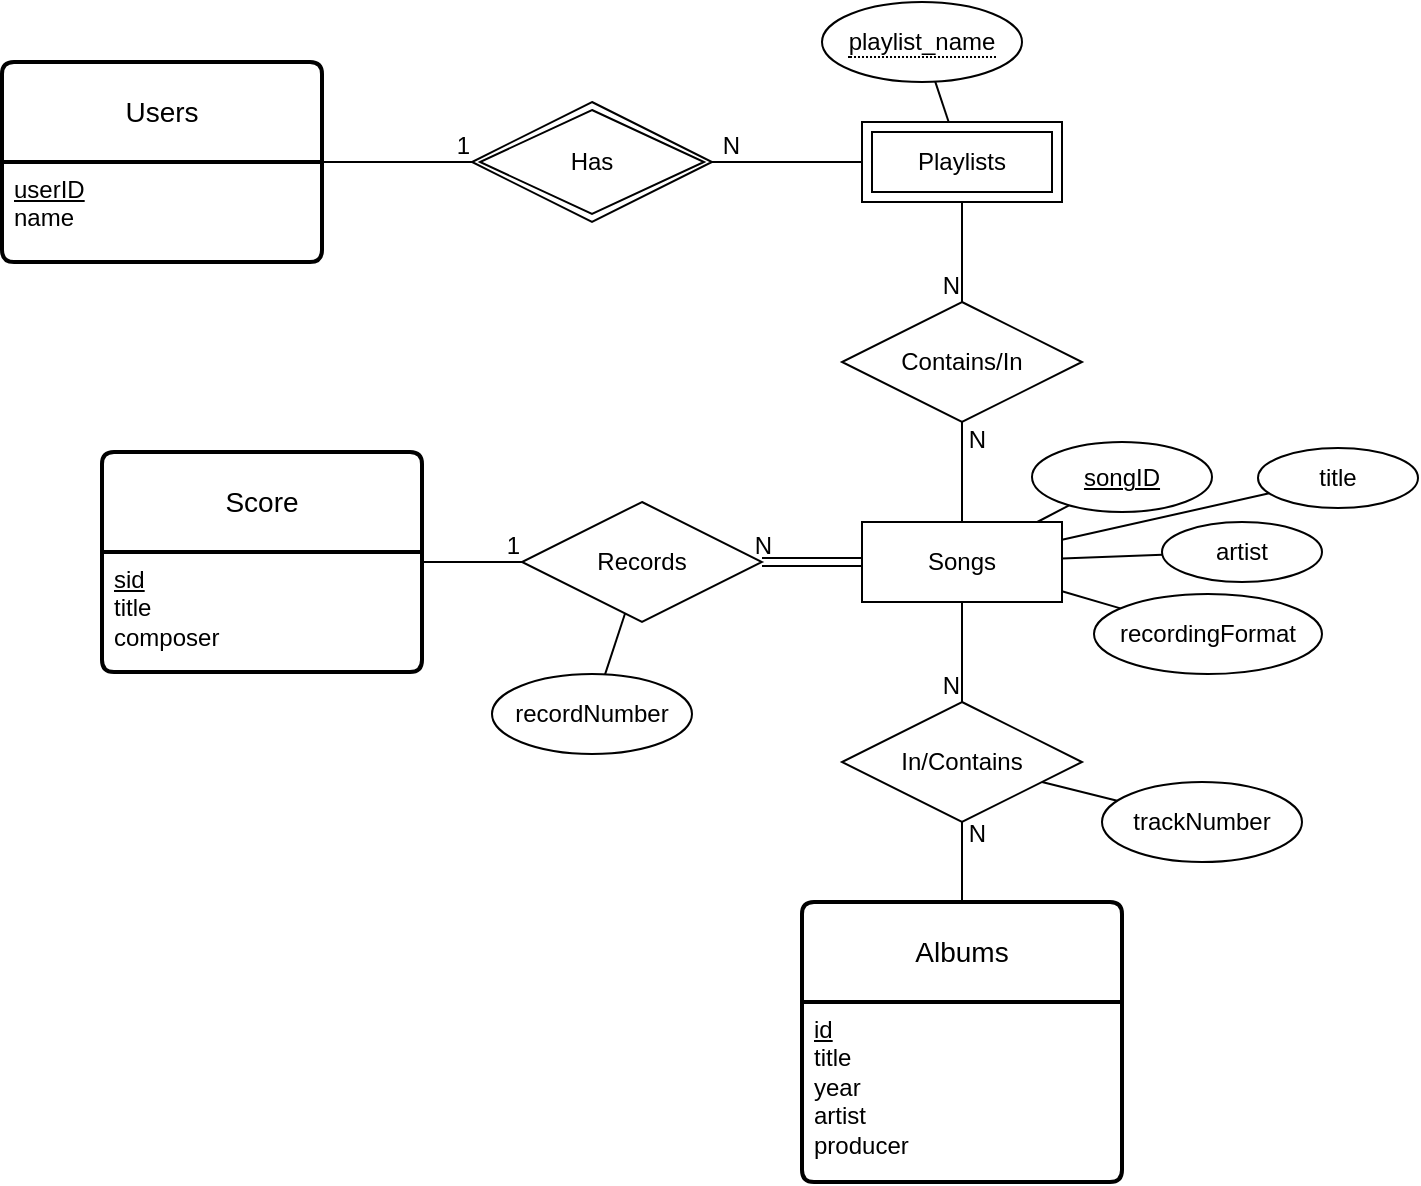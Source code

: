 <mxfile version="24.7.16">
  <diagram id="R2lEEEUBdFMjLlhIrx00" name="Page-1">
    <mxGraphModel dx="1430" dy="763" grid="1" gridSize="10" guides="1" tooltips="1" connect="1" arrows="1" fold="1" page="1" pageScale="1" pageWidth="850" pageHeight="1100" math="0" shadow="0" extFonts="Permanent Marker^https://fonts.googleapis.com/css?family=Permanent+Marker">
      <root>
        <mxCell id="0" />
        <mxCell id="1" parent="0" />
        <mxCell id="qyiHwhnmvaVgnSu1IiFc-1" value="Albums" style="swimlane;childLayout=stackLayout;horizontal=1;startSize=50;horizontalStack=0;rounded=1;fontSize=14;fontStyle=0;strokeWidth=2;resizeParent=0;resizeLast=1;shadow=0;dashed=0;align=center;arcSize=4;whiteSpace=wrap;html=1;" parent="1" vertex="1">
          <mxGeometry x="470" y="500" width="160" height="140" as="geometry">
            <mxRectangle x="100" y="280" width="110" height="50" as="alternateBounds" />
          </mxGeometry>
        </mxCell>
        <mxCell id="qyiHwhnmvaVgnSu1IiFc-2" value="&lt;u&gt;id&lt;/u&gt;&lt;div&gt;title&lt;/div&gt;&lt;div&gt;year&lt;/div&gt;&lt;div&gt;artist&lt;/div&gt;&lt;div&gt;producer&lt;/div&gt;" style="align=left;strokeColor=none;fillColor=none;spacingLeft=4;fontSize=12;verticalAlign=top;resizable=0;rotatable=0;part=1;html=1;" parent="qyiHwhnmvaVgnSu1IiFc-1" vertex="1">
          <mxGeometry y="50" width="160" height="90" as="geometry" />
        </mxCell>
        <mxCell id="qyiHwhnmvaVgnSu1IiFc-5" value="Users" style="swimlane;childLayout=stackLayout;horizontal=1;startSize=50;horizontalStack=0;rounded=1;fontSize=14;fontStyle=0;strokeWidth=2;resizeParent=0;resizeLast=1;shadow=0;dashed=0;align=center;arcSize=4;whiteSpace=wrap;html=1;" parent="1" vertex="1">
          <mxGeometry x="70" y="80" width="160" height="100" as="geometry" />
        </mxCell>
        <mxCell id="qyiHwhnmvaVgnSu1IiFc-6" value="&lt;u&gt;userID&lt;/u&gt;&lt;div&gt;name&lt;/div&gt;" style="align=left;strokeColor=none;fillColor=none;spacingLeft=4;fontSize=12;verticalAlign=top;resizable=0;rotatable=0;part=1;html=1;" parent="qyiHwhnmvaVgnSu1IiFc-5" vertex="1">
          <mxGeometry y="50" width="160" height="50" as="geometry" />
        </mxCell>
        <mxCell id="qyiHwhnmvaVgnSu1IiFc-15" value="Score" style="swimlane;childLayout=stackLayout;horizontal=1;startSize=50;horizontalStack=0;rounded=1;fontSize=14;fontStyle=0;strokeWidth=2;resizeParent=0;resizeLast=1;shadow=0;dashed=0;align=center;arcSize=4;whiteSpace=wrap;html=1;" parent="1" vertex="1">
          <mxGeometry x="120" y="275" width="160" height="110" as="geometry">
            <mxRectangle x="100" y="280" width="110" height="50" as="alternateBounds" />
          </mxGeometry>
        </mxCell>
        <mxCell id="qyiHwhnmvaVgnSu1IiFc-16" value="&lt;u&gt;sid&lt;/u&gt;&lt;div&gt;title&lt;/div&gt;&lt;div&gt;composer&lt;/div&gt;" style="align=left;strokeColor=none;fillColor=none;spacingLeft=4;fontSize=12;verticalAlign=top;resizable=0;rotatable=0;part=1;html=1;" parent="qyiHwhnmvaVgnSu1IiFc-15" vertex="1">
          <mxGeometry y="50" width="160" height="60" as="geometry" />
        </mxCell>
        <mxCell id="qyiHwhnmvaVgnSu1IiFc-17" value="Playlists" style="shape=ext;margin=3;double=1;whiteSpace=wrap;html=1;align=center;" parent="1" vertex="1">
          <mxGeometry x="500" y="110" width="100" height="40" as="geometry" />
        </mxCell>
        <mxCell id="qyiHwhnmvaVgnSu1IiFc-18" value="&lt;span style=&quot;border-bottom: 1px dotted&quot;&gt;playlist_name&lt;/span&gt;" style="ellipse;whiteSpace=wrap;html=1;align=center;" parent="1" vertex="1">
          <mxGeometry x="480" y="50" width="100" height="40" as="geometry" />
        </mxCell>
        <mxCell id="qyiHwhnmvaVgnSu1IiFc-19" value="trackNumber" style="ellipse;whiteSpace=wrap;html=1;align=center;" parent="1" vertex="1">
          <mxGeometry x="620" y="440" width="100" height="40" as="geometry" />
        </mxCell>
        <mxCell id="qyiHwhnmvaVgnSu1IiFc-25" value="Songs" style="whiteSpace=wrap;html=1;align=center;" parent="1" vertex="1">
          <mxGeometry x="500" y="310" width="100" height="40" as="geometry" />
        </mxCell>
        <mxCell id="qyiHwhnmvaVgnSu1IiFc-26" value="" style="endArrow=none;html=1;rounded=0;" parent="1" source="qyiHwhnmvaVgnSu1IiFc-17" target="qyiHwhnmvaVgnSu1IiFc-18" edge="1">
          <mxGeometry relative="1" as="geometry">
            <mxPoint x="363" y="160" as="sourcePoint" />
            <mxPoint x="523" y="160" as="targetPoint" />
          </mxGeometry>
        </mxCell>
        <mxCell id="qyiHwhnmvaVgnSu1IiFc-27" value="Has" style="shape=rhombus;double=1;perimeter=rhombusPerimeter;whiteSpace=wrap;html=1;align=center;" parent="1" vertex="1">
          <mxGeometry x="305" y="100" width="120" height="60" as="geometry" />
        </mxCell>
        <mxCell id="qyiHwhnmvaVgnSu1IiFc-28" value="" style="endArrow=none;html=1;rounded=0;" parent="1" source="qyiHwhnmvaVgnSu1IiFc-5" target="qyiHwhnmvaVgnSu1IiFc-27" edge="1">
          <mxGeometry relative="1" as="geometry">
            <mxPoint x="363" y="160" as="sourcePoint" />
            <mxPoint x="523" y="160" as="targetPoint" />
          </mxGeometry>
        </mxCell>
        <mxCell id="qyiHwhnmvaVgnSu1IiFc-29" value="1" style="resizable=0;html=1;whiteSpace=wrap;align=right;verticalAlign=bottom;" parent="qyiHwhnmvaVgnSu1IiFc-28" connectable="0" vertex="1">
          <mxGeometry x="1" relative="1" as="geometry" />
        </mxCell>
        <mxCell id="qyiHwhnmvaVgnSu1IiFc-30" value="" style="endArrow=none;html=1;rounded=0;" parent="1" source="qyiHwhnmvaVgnSu1IiFc-27" target="qyiHwhnmvaVgnSu1IiFc-17" edge="1">
          <mxGeometry relative="1" as="geometry">
            <mxPoint x="473" y="225" as="sourcePoint" />
            <mxPoint x="543" y="215" as="targetPoint" />
          </mxGeometry>
        </mxCell>
        <mxCell id="qyiHwhnmvaVgnSu1IiFc-31" value="N" style="resizable=0;html=1;whiteSpace=wrap;align=right;verticalAlign=bottom;" parent="qyiHwhnmvaVgnSu1IiFc-30" connectable="0" vertex="1">
          <mxGeometry x="1" relative="1" as="geometry">
            <mxPoint x="-60" as="offset" />
          </mxGeometry>
        </mxCell>
        <mxCell id="qyiHwhnmvaVgnSu1IiFc-32" value="Contains/In" style="shape=rhombus;perimeter=rhombusPerimeter;whiteSpace=wrap;html=1;align=center;" parent="1" vertex="1">
          <mxGeometry x="490" y="200" width="120" height="60" as="geometry" />
        </mxCell>
        <mxCell id="qyiHwhnmvaVgnSu1IiFc-33" value="" style="endArrow=none;html=1;rounded=0;" parent="1" source="qyiHwhnmvaVgnSu1IiFc-17" target="qyiHwhnmvaVgnSu1IiFc-32" edge="1">
          <mxGeometry relative="1" as="geometry">
            <mxPoint x="376" y="200" as="sourcePoint" />
            <mxPoint x="450" y="201" as="targetPoint" />
          </mxGeometry>
        </mxCell>
        <mxCell id="qyiHwhnmvaVgnSu1IiFc-34" value="N" style="resizable=0;html=1;whiteSpace=wrap;align=right;verticalAlign=bottom;" parent="qyiHwhnmvaVgnSu1IiFc-33" connectable="0" vertex="1">
          <mxGeometry x="1" relative="1" as="geometry" />
        </mxCell>
        <mxCell id="qyiHwhnmvaVgnSu1IiFc-35" value="" style="endArrow=none;html=1;rounded=0;" parent="1" source="qyiHwhnmvaVgnSu1IiFc-32" target="qyiHwhnmvaVgnSu1IiFc-25" edge="1">
          <mxGeometry relative="1" as="geometry">
            <mxPoint x="403" y="260" as="sourcePoint" />
            <mxPoint x="513" y="50" as="targetPoint" />
          </mxGeometry>
        </mxCell>
        <mxCell id="qyiHwhnmvaVgnSu1IiFc-36" value="N" style="resizable=0;html=1;whiteSpace=wrap;align=right;verticalAlign=bottom;" parent="qyiHwhnmvaVgnSu1IiFc-35" connectable="0" vertex="1">
          <mxGeometry x="1" relative="1" as="geometry">
            <mxPoint x="13" y="-33" as="offset" />
          </mxGeometry>
        </mxCell>
        <mxCell id="qyiHwhnmvaVgnSu1IiFc-37" value="Records" style="shape=rhombus;perimeter=rhombusPerimeter;whiteSpace=wrap;html=1;align=center;" parent="1" vertex="1">
          <mxGeometry x="330" y="300" width="120" height="60" as="geometry" />
        </mxCell>
        <mxCell id="qyiHwhnmvaVgnSu1IiFc-40" value="" style="endArrow=none;html=1;rounded=0;" parent="1" source="qyiHwhnmvaVgnSu1IiFc-15" target="qyiHwhnmvaVgnSu1IiFc-37" edge="1">
          <mxGeometry relative="1" as="geometry">
            <mxPoint x="360" y="430" as="sourcePoint" />
            <mxPoint x="410" y="470" as="targetPoint" />
          </mxGeometry>
        </mxCell>
        <mxCell id="qyiHwhnmvaVgnSu1IiFc-41" value="1" style="resizable=0;html=1;whiteSpace=wrap;align=right;verticalAlign=bottom;" parent="qyiHwhnmvaVgnSu1IiFc-40" connectable="0" vertex="1">
          <mxGeometry x="1" relative="1" as="geometry" />
        </mxCell>
        <mxCell id="qyiHwhnmvaVgnSu1IiFc-48" value="In/Contains" style="shape=rhombus;perimeter=rhombusPerimeter;whiteSpace=wrap;html=1;align=center;" parent="1" vertex="1">
          <mxGeometry x="490" y="400" width="120" height="60" as="geometry" />
        </mxCell>
        <mxCell id="qyiHwhnmvaVgnSu1IiFc-51" value="" style="endArrow=none;html=1;rounded=0;" parent="1" source="qyiHwhnmvaVgnSu1IiFc-25" target="qyiHwhnmvaVgnSu1IiFc-48" edge="1">
          <mxGeometry relative="1" as="geometry">
            <mxPoint x="360" y="430" as="sourcePoint" />
            <mxPoint x="520" y="430" as="targetPoint" />
          </mxGeometry>
        </mxCell>
        <mxCell id="qyiHwhnmvaVgnSu1IiFc-52" value="N" style="resizable=0;html=1;whiteSpace=wrap;align=right;verticalAlign=bottom;" parent="qyiHwhnmvaVgnSu1IiFc-51" connectable="0" vertex="1">
          <mxGeometry x="1" relative="1" as="geometry" />
        </mxCell>
        <mxCell id="qyiHwhnmvaVgnSu1IiFc-53" value="" style="endArrow=none;html=1;rounded=0;" parent="1" source="qyiHwhnmvaVgnSu1IiFc-1" target="qyiHwhnmvaVgnSu1IiFc-48" edge="1">
          <mxGeometry relative="1" as="geometry">
            <mxPoint x="360" y="430" as="sourcePoint" />
            <mxPoint x="520" y="430" as="targetPoint" />
          </mxGeometry>
        </mxCell>
        <mxCell id="qyiHwhnmvaVgnSu1IiFc-54" value="N" style="resizable=0;html=1;whiteSpace=wrap;align=right;verticalAlign=bottom;" parent="qyiHwhnmvaVgnSu1IiFc-53" connectable="0" vertex="1">
          <mxGeometry x="1" relative="1" as="geometry">
            <mxPoint x="13" y="14" as="offset" />
          </mxGeometry>
        </mxCell>
        <mxCell id="qyiHwhnmvaVgnSu1IiFc-55" value="title" style="ellipse;whiteSpace=wrap;html=1;align=center;" parent="1" vertex="1">
          <mxGeometry x="698" y="273" width="80" height="30" as="geometry" />
        </mxCell>
        <mxCell id="qyiHwhnmvaVgnSu1IiFc-56" value="songID" style="ellipse;whiteSpace=wrap;html=1;align=center;fontStyle=4" parent="1" vertex="1">
          <mxGeometry x="585" y="270" width="90" height="35" as="geometry" />
        </mxCell>
        <mxCell id="qyiHwhnmvaVgnSu1IiFc-57" value="" style="endArrow=none;html=1;rounded=0;" parent="1" source="qyiHwhnmvaVgnSu1IiFc-25" target="qyiHwhnmvaVgnSu1IiFc-55" edge="1">
          <mxGeometry relative="1" as="geometry">
            <mxPoint x="553" y="120" as="sourcePoint" />
            <mxPoint x="660" y="410" as="targetPoint" />
          </mxGeometry>
        </mxCell>
        <mxCell id="qyiHwhnmvaVgnSu1IiFc-58" value="" style="endArrow=none;html=1;rounded=0;" parent="1" source="qyiHwhnmvaVgnSu1IiFc-56" target="qyiHwhnmvaVgnSu1IiFc-25" edge="1">
          <mxGeometry relative="1" as="geometry">
            <mxPoint x="563" y="130" as="sourcePoint" />
            <mxPoint x="557" y="110" as="targetPoint" />
          </mxGeometry>
        </mxCell>
        <mxCell id="qyiHwhnmvaVgnSu1IiFc-59" value="artist" style="ellipse;whiteSpace=wrap;html=1;align=center;" parent="1" vertex="1">
          <mxGeometry x="650" y="310" width="80" height="30" as="geometry" />
        </mxCell>
        <mxCell id="qyiHwhnmvaVgnSu1IiFc-60" value="" style="endArrow=none;html=1;rounded=0;" parent="1" source="qyiHwhnmvaVgnSu1IiFc-25" target="qyiHwhnmvaVgnSu1IiFc-59" edge="1">
          <mxGeometry relative="1" as="geometry">
            <mxPoint x="594" y="390" as="sourcePoint" />
            <mxPoint x="656" y="450" as="targetPoint" />
          </mxGeometry>
        </mxCell>
        <mxCell id="qyiHwhnmvaVgnSu1IiFc-61" value="" style="endArrow=none;html=1;rounded=0;" parent="1" source="qyiHwhnmvaVgnSu1IiFc-48" target="qyiHwhnmvaVgnSu1IiFc-19" edge="1">
          <mxGeometry relative="1" as="geometry">
            <mxPoint x="610" y="339" as="sourcePoint" />
            <mxPoint x="663" y="338" as="targetPoint" />
          </mxGeometry>
        </mxCell>
        <mxCell id="qyiHwhnmvaVgnSu1IiFc-62" value="recordingFormat" style="ellipse;whiteSpace=wrap;html=1;align=center;" parent="1" vertex="1">
          <mxGeometry x="616" y="346" width="114" height="40" as="geometry" />
        </mxCell>
        <mxCell id="qyiHwhnmvaVgnSu1IiFc-63" value="" style="endArrow=none;html=1;rounded=0;" parent="1" source="qyiHwhnmvaVgnSu1IiFc-25" target="qyiHwhnmvaVgnSu1IiFc-62" edge="1">
          <mxGeometry relative="1" as="geometry">
            <mxPoint x="610" y="338" as="sourcePoint" />
            <mxPoint x="660" y="336" as="targetPoint" />
          </mxGeometry>
        </mxCell>
        <mxCell id="RhegzTsrW30W0kHK3Klj-1" value="recordNumber" style="ellipse;whiteSpace=wrap;html=1;align=center;" vertex="1" parent="1">
          <mxGeometry x="315" y="386" width="100" height="40" as="geometry" />
        </mxCell>
        <mxCell id="RhegzTsrW30W0kHK3Klj-2" value="" style="endArrow=none;html=1;rounded=0;" edge="1" parent="1" target="RhegzTsrW30W0kHK3Klj-1" source="qyiHwhnmvaVgnSu1IiFc-37">
          <mxGeometry relative="1" as="geometry">
            <mxPoint x="325" y="450" as="sourcePoint" />
            <mxPoint x="398" y="348" as="targetPoint" />
          </mxGeometry>
        </mxCell>
        <mxCell id="RhegzTsrW30W0kHK3Klj-3" value="" style="shape=link;html=1;rounded=0;" edge="1" parent="1" target="qyiHwhnmvaVgnSu1IiFc-37">
          <mxGeometry relative="1" as="geometry">
            <mxPoint x="500" y="330" as="sourcePoint" />
            <mxPoint x="570" y="350" as="targetPoint" />
          </mxGeometry>
        </mxCell>
        <mxCell id="RhegzTsrW30W0kHK3Klj-4" value="N" style="resizable=0;html=1;whiteSpace=wrap;align=right;verticalAlign=bottom;" connectable="0" vertex="1" parent="RhegzTsrW30W0kHK3Klj-3">
          <mxGeometry x="1" relative="1" as="geometry">
            <mxPoint x="6" as="offset" />
          </mxGeometry>
        </mxCell>
      </root>
    </mxGraphModel>
  </diagram>
</mxfile>
